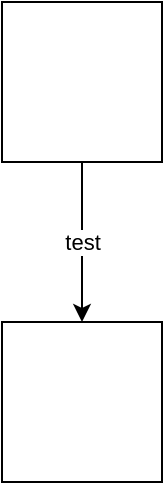 <mxfile version="20.1.1" type="github"><diagram id="FYc6FR25u8Wx-zZeK1lA" name="Page-1"><mxGraphModel dx="1017" dy="833" grid="1" gridSize="10" guides="1" tooltips="1" connect="1" arrows="1" fold="1" page="1" pageScale="1" pageWidth="850" pageHeight="1100" math="0" shadow="0"><root><mxCell id="0"/><mxCell id="1" parent="0"/><mxCell id="ApbEqsKNbLfOIfMDskp2-14" value="test" style="edgeStyle=orthogonalEdgeStyle;rounded=0;orthogonalLoop=1;jettySize=auto;html=1;" parent="1" source="ApbEqsKNbLfOIfMDskp2-12" target="ApbEqsKNbLfOIfMDskp2-13" edge="1"><mxGeometry relative="1" as="geometry"/></mxCell><mxCell id="ApbEqsKNbLfOIfMDskp2-12" value="" style="whiteSpace=wrap;html=1;aspect=fixed;" parent="1" vertex="1"><mxGeometry x="80" y="80" width="80" height="80" as="geometry"/></mxCell><mxCell id="ApbEqsKNbLfOIfMDskp2-13" value="" style="whiteSpace=wrap;html=1;aspect=fixed;" parent="1" vertex="1"><mxGeometry x="80" y="240" width="80" height="80" as="geometry"/></mxCell></root></mxGraphModel></diagram></mxfile>